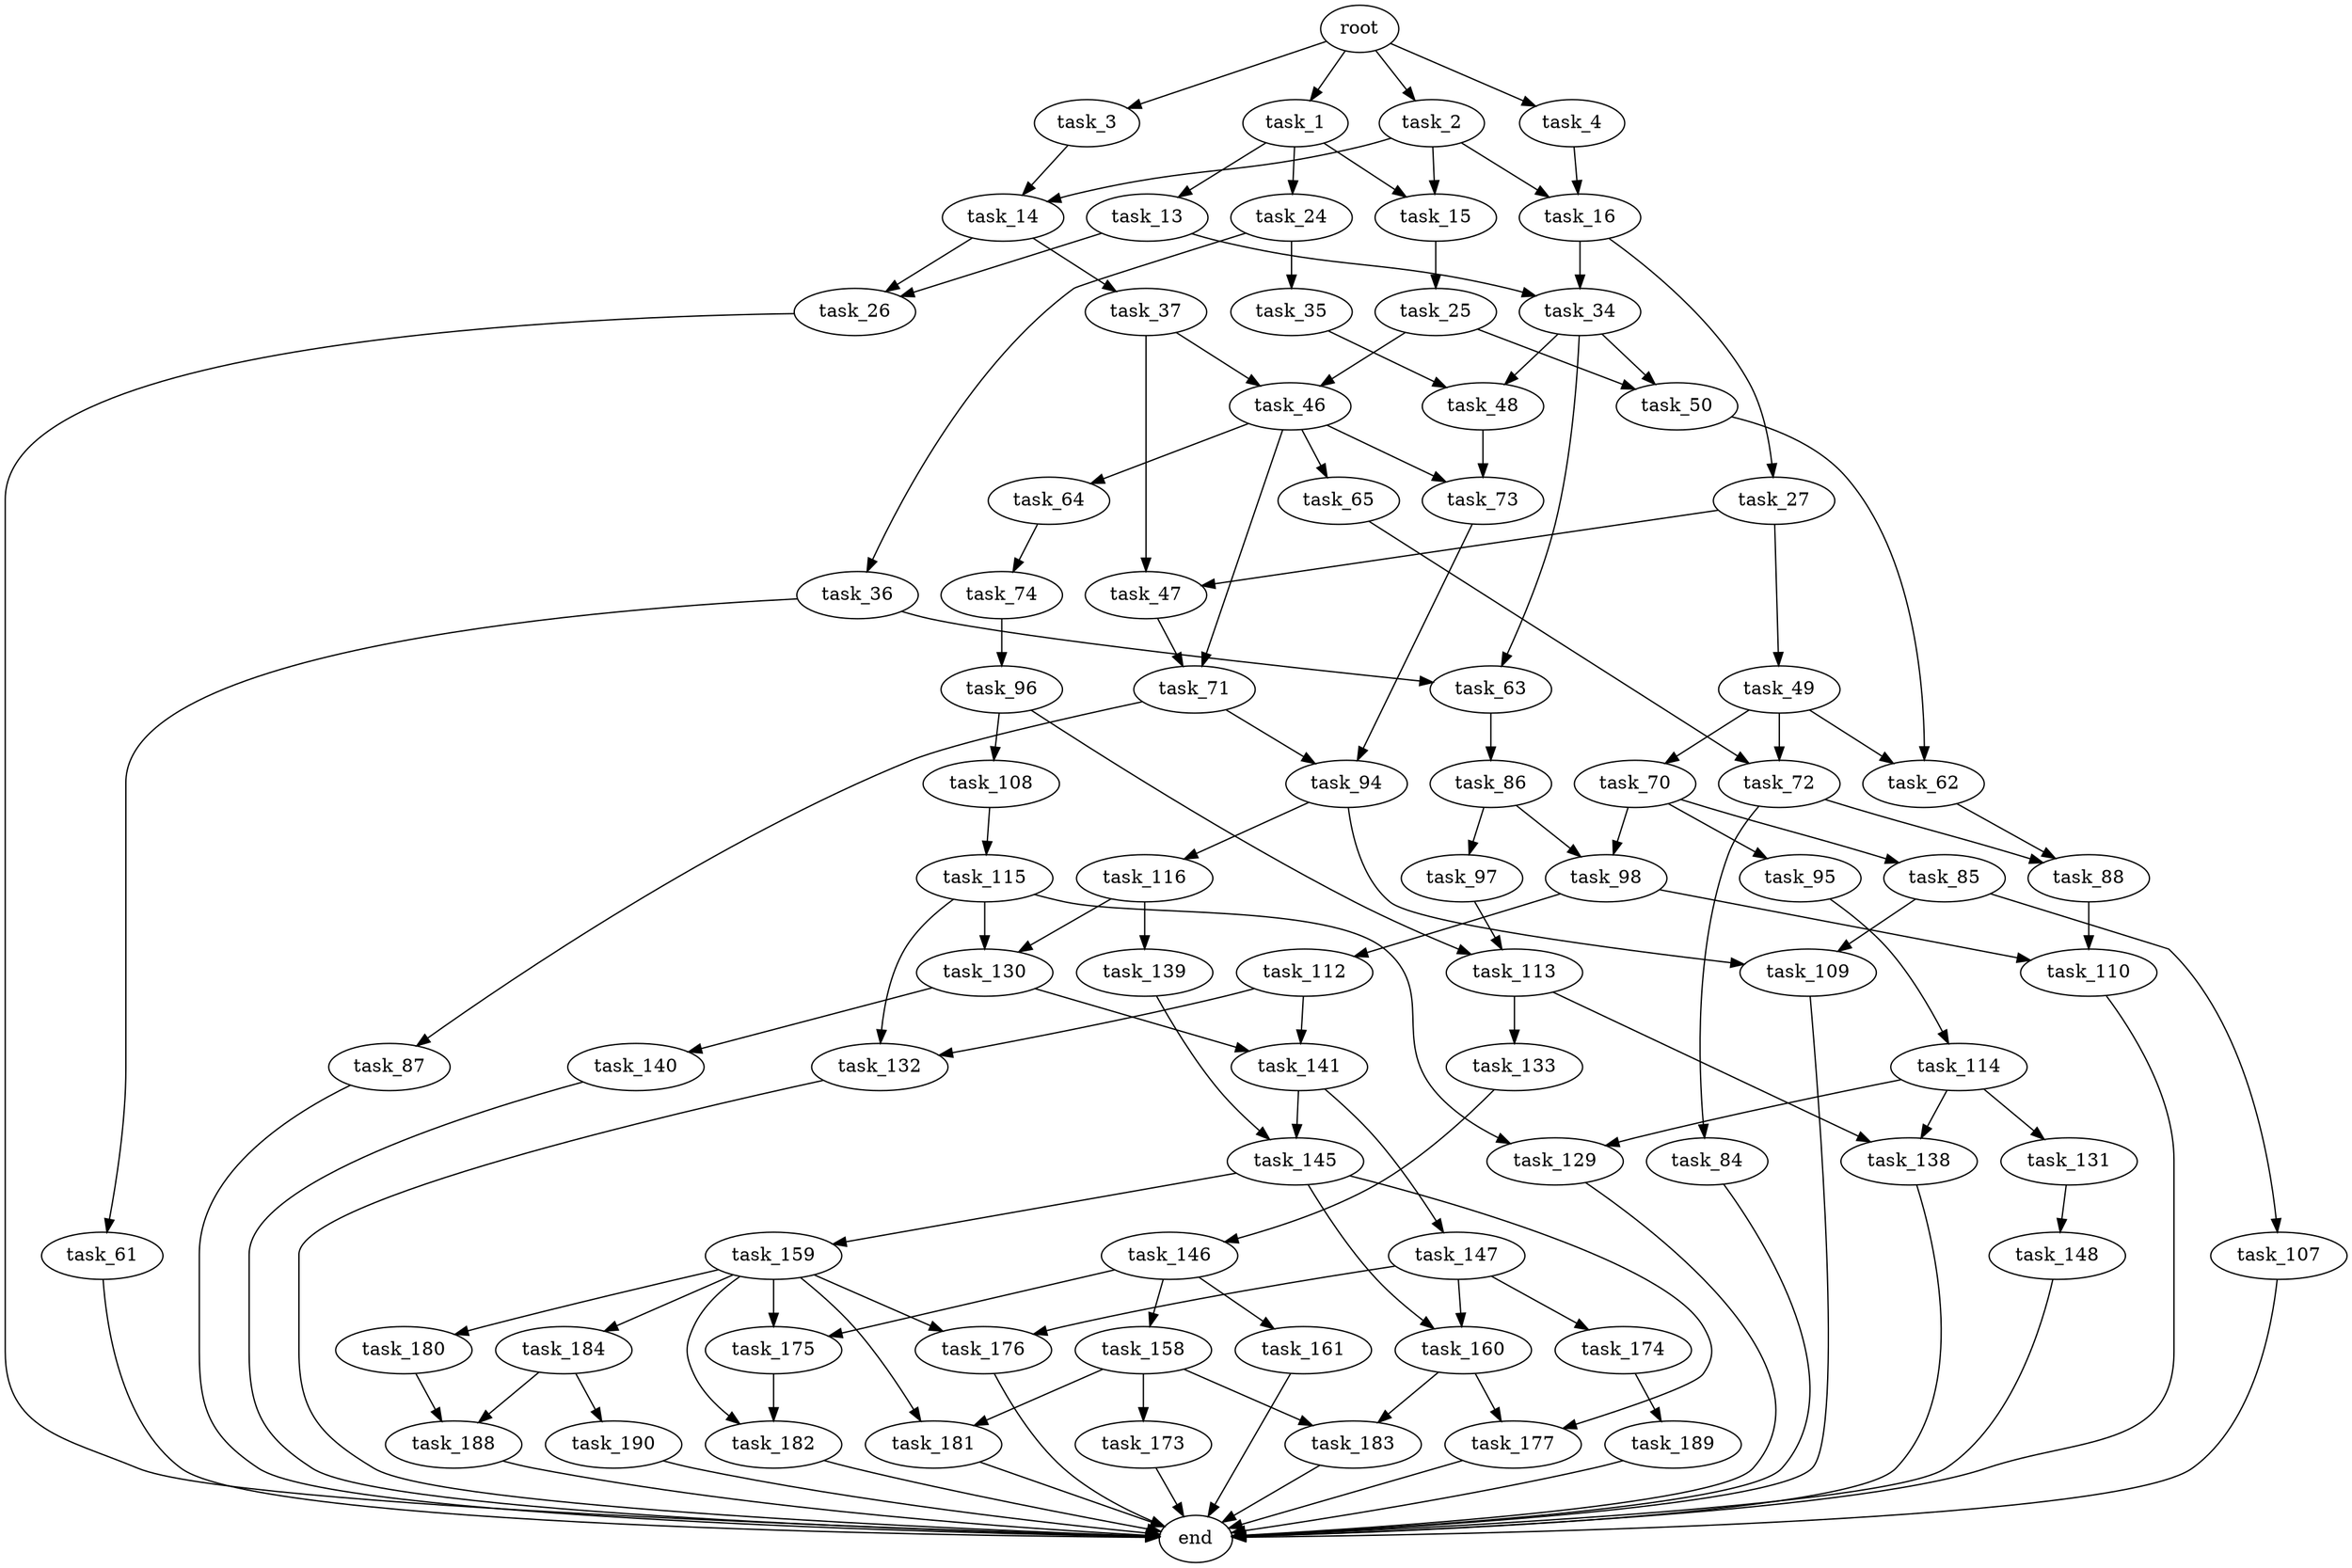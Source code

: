 digraph G {
  root [size="0.000000"];
  task_1 [size="1150577736.000000"];
  task_2 [size="254701665842.000000"];
  task_3 [size="782757789696.000000"];
  task_4 [size="1073741824000.000000"];
  task_13 [size="28991029248.000000"];
  task_15 [size="1073741824000.000000"];
  task_24 [size="1085273592.000000"];
  task_14 [size="8850320015.000000"];
  task_16 [size="661327960185.000000"];
  task_26 [size="417316707.000000"];
  task_34 [size="168929930614.000000"];
  task_37 [size="10845426530.000000"];
  task_25 [size="8027587331.000000"];
  task_27 [size="98903867688.000000"];
  task_35 [size="370467817367.000000"];
  task_36 [size="4273220508.000000"];
  task_46 [size="188478896337.000000"];
  task_50 [size="1404330193.000000"];
  end [size="0.000000"];
  task_47 [size="1743202273.000000"];
  task_49 [size="134217728000.000000"];
  task_48 [size="35024083766.000000"];
  task_63 [size="42723461906.000000"];
  task_61 [size="1073741824000.000000"];
  task_64 [size="271254321814.000000"];
  task_65 [size="155025342345.000000"];
  task_71 [size="29136998743.000000"];
  task_73 [size="16636266533.000000"];
  task_62 [size="44846714572.000000"];
  task_70 [size="1693796378.000000"];
  task_72 [size="549755813888.000000"];
  task_88 [size="28991029248.000000"];
  task_86 [size="1012614848132.000000"];
  task_74 [size="231266464208.000000"];
  task_85 [size="15365886725.000000"];
  task_95 [size="68719476736.000000"];
  task_98 [size="688938317080.000000"];
  task_87 [size="368293445632.000000"];
  task_94 [size="26180383596.000000"];
  task_84 [size="3865074004.000000"];
  task_96 [size="68719476736.000000"];
  task_107 [size="578227154.000000"];
  task_109 [size="8777291625.000000"];
  task_97 [size="231928233984.000000"];
  task_110 [size="115831858572.000000"];
  task_116 [size="68719476736.000000"];
  task_114 [size="41067720984.000000"];
  task_108 [size="9580738274.000000"];
  task_113 [size="24441998336.000000"];
  task_112 [size="231928233984.000000"];
  task_115 [size="14318350009.000000"];
  task_132 [size="11327243694.000000"];
  task_141 [size="549755813888.000000"];
  task_133 [size="7870224268.000000"];
  task_138 [size="421647125152.000000"];
  task_129 [size="19096547153.000000"];
  task_131 [size="68719476736.000000"];
  task_130 [size="134217728000.000000"];
  task_139 [size="2162657410.000000"];
  task_140 [size="1557851829.000000"];
  task_148 [size="318984957012.000000"];
  task_146 [size="231928233984.000000"];
  task_145 [size="549755813888.000000"];
  task_147 [size="618757944272.000000"];
  task_159 [size="782757789696.000000"];
  task_160 [size="20236046870.000000"];
  task_177 [size="8589934592.000000"];
  task_158 [size="41911556433.000000"];
  task_161 [size="549755813888.000000"];
  task_175 [size="352819287652.000000"];
  task_174 [size="8589934592.000000"];
  task_176 [size="66841615536.000000"];
  task_173 [size="319182348516.000000"];
  task_181 [size="231928233984.000000"];
  task_183 [size="28991029248.000000"];
  task_180 [size="388248439592.000000"];
  task_182 [size="39089461191.000000"];
  task_184 [size="1073741824000.000000"];
  task_189 [size="231928233984.000000"];
  task_188 [size="28991029248.000000"];
  task_190 [size="16267797065.000000"];

  root -> task_1 [size="1.000000"];
  root -> task_2 [size="1.000000"];
  root -> task_3 [size="1.000000"];
  root -> task_4 [size="1.000000"];
  task_1 -> task_13 [size="75497472.000000"];
  task_1 -> task_15 [size="75497472.000000"];
  task_1 -> task_24 [size="75497472.000000"];
  task_2 -> task_14 [size="209715200.000000"];
  task_2 -> task_15 [size="209715200.000000"];
  task_2 -> task_16 [size="209715200.000000"];
  task_3 -> task_14 [size="679477248.000000"];
  task_4 -> task_16 [size="838860800.000000"];
  task_13 -> task_26 [size="75497472.000000"];
  task_13 -> task_34 [size="75497472.000000"];
  task_15 -> task_25 [size="838860800.000000"];
  task_24 -> task_35 [size="75497472.000000"];
  task_24 -> task_36 [size="75497472.000000"];
  task_14 -> task_26 [size="411041792.000000"];
  task_14 -> task_37 [size="411041792.000000"];
  task_16 -> task_27 [size="679477248.000000"];
  task_16 -> task_34 [size="679477248.000000"];
  task_26 -> end [size="1.000000"];
  task_34 -> task_48 [size="301989888.000000"];
  task_34 -> task_50 [size="301989888.000000"];
  task_34 -> task_63 [size="301989888.000000"];
  task_37 -> task_46 [size="209715200.000000"];
  task_37 -> task_47 [size="209715200.000000"];
  task_25 -> task_46 [size="411041792.000000"];
  task_25 -> task_50 [size="411041792.000000"];
  task_27 -> task_47 [size="134217728.000000"];
  task_27 -> task_49 [size="134217728.000000"];
  task_35 -> task_48 [size="679477248.000000"];
  task_36 -> task_61 [size="134217728.000000"];
  task_36 -> task_63 [size="134217728.000000"];
  task_46 -> task_64 [size="209715200.000000"];
  task_46 -> task_65 [size="209715200.000000"];
  task_46 -> task_71 [size="209715200.000000"];
  task_46 -> task_73 [size="209715200.000000"];
  task_50 -> task_62 [size="75497472.000000"];
  task_47 -> task_71 [size="134217728.000000"];
  task_49 -> task_62 [size="209715200.000000"];
  task_49 -> task_70 [size="209715200.000000"];
  task_49 -> task_72 [size="209715200.000000"];
  task_48 -> task_73 [size="75497472.000000"];
  task_63 -> task_86 [size="75497472.000000"];
  task_61 -> end [size="1.000000"];
  task_64 -> task_74 [size="411041792.000000"];
  task_65 -> task_72 [size="209715200.000000"];
  task_71 -> task_87 [size="75497472.000000"];
  task_71 -> task_94 [size="75497472.000000"];
  task_73 -> task_94 [size="411041792.000000"];
  task_62 -> task_88 [size="838860800.000000"];
  task_70 -> task_85 [size="75497472.000000"];
  task_70 -> task_95 [size="75497472.000000"];
  task_70 -> task_98 [size="75497472.000000"];
  task_72 -> task_84 [size="536870912.000000"];
  task_72 -> task_88 [size="536870912.000000"];
  task_88 -> task_110 [size="75497472.000000"];
  task_86 -> task_97 [size="679477248.000000"];
  task_86 -> task_98 [size="679477248.000000"];
  task_74 -> task_96 [size="301989888.000000"];
  task_85 -> task_107 [size="679477248.000000"];
  task_85 -> task_109 [size="679477248.000000"];
  task_95 -> task_114 [size="134217728.000000"];
  task_98 -> task_110 [size="536870912.000000"];
  task_98 -> task_112 [size="536870912.000000"];
  task_87 -> end [size="1.000000"];
  task_94 -> task_109 [size="134217728.000000"];
  task_94 -> task_116 [size="134217728.000000"];
  task_84 -> end [size="1.000000"];
  task_96 -> task_108 [size="134217728.000000"];
  task_96 -> task_113 [size="134217728.000000"];
  task_107 -> end [size="1.000000"];
  task_109 -> end [size="1.000000"];
  task_97 -> task_113 [size="301989888.000000"];
  task_110 -> end [size="1.000000"];
  task_116 -> task_130 [size="134217728.000000"];
  task_116 -> task_139 [size="134217728.000000"];
  task_114 -> task_129 [size="134217728.000000"];
  task_114 -> task_131 [size="134217728.000000"];
  task_114 -> task_138 [size="134217728.000000"];
  task_108 -> task_115 [size="209715200.000000"];
  task_113 -> task_133 [size="33554432.000000"];
  task_113 -> task_138 [size="33554432.000000"];
  task_112 -> task_132 [size="301989888.000000"];
  task_112 -> task_141 [size="301989888.000000"];
  task_115 -> task_129 [size="838860800.000000"];
  task_115 -> task_130 [size="838860800.000000"];
  task_115 -> task_132 [size="838860800.000000"];
  task_132 -> end [size="1.000000"];
  task_141 -> task_145 [size="536870912.000000"];
  task_141 -> task_147 [size="536870912.000000"];
  task_133 -> task_146 [size="536870912.000000"];
  task_138 -> end [size="1.000000"];
  task_129 -> end [size="1.000000"];
  task_131 -> task_148 [size="134217728.000000"];
  task_130 -> task_140 [size="209715200.000000"];
  task_130 -> task_141 [size="209715200.000000"];
  task_139 -> task_145 [size="134217728.000000"];
  task_140 -> end [size="1.000000"];
  task_148 -> end [size="1.000000"];
  task_146 -> task_158 [size="301989888.000000"];
  task_146 -> task_161 [size="301989888.000000"];
  task_146 -> task_175 [size="301989888.000000"];
  task_145 -> task_159 [size="536870912.000000"];
  task_145 -> task_160 [size="536870912.000000"];
  task_145 -> task_177 [size="536870912.000000"];
  task_147 -> task_160 [size="536870912.000000"];
  task_147 -> task_174 [size="536870912.000000"];
  task_147 -> task_176 [size="536870912.000000"];
  task_159 -> task_175 [size="679477248.000000"];
  task_159 -> task_176 [size="679477248.000000"];
  task_159 -> task_180 [size="679477248.000000"];
  task_159 -> task_181 [size="679477248.000000"];
  task_159 -> task_182 [size="679477248.000000"];
  task_159 -> task_184 [size="679477248.000000"];
  task_160 -> task_177 [size="536870912.000000"];
  task_160 -> task_183 [size="536870912.000000"];
  task_177 -> end [size="1.000000"];
  task_158 -> task_173 [size="679477248.000000"];
  task_158 -> task_181 [size="679477248.000000"];
  task_158 -> task_183 [size="679477248.000000"];
  task_161 -> end [size="1.000000"];
  task_175 -> task_182 [size="536870912.000000"];
  task_174 -> task_189 [size="33554432.000000"];
  task_176 -> end [size="1.000000"];
  task_173 -> end [size="1.000000"];
  task_181 -> end [size="1.000000"];
  task_183 -> end [size="1.000000"];
  task_180 -> task_188 [size="536870912.000000"];
  task_182 -> end [size="1.000000"];
  task_184 -> task_188 [size="838860800.000000"];
  task_184 -> task_190 [size="838860800.000000"];
  task_189 -> end [size="1.000000"];
  task_188 -> end [size="1.000000"];
  task_190 -> end [size="1.000000"];
}
